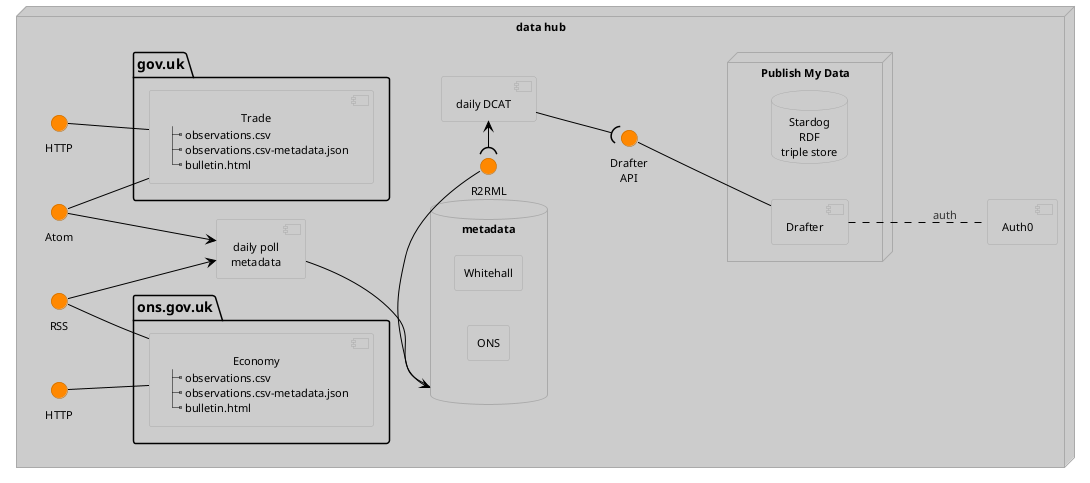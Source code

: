 @startuml
!theme reddress-lightorange

skinparam defaultTextAlignment center
skinparam noteTextAlignment left
left to right direction

node "data hub" as hub {
node "Publish My Data" {
  database "Stardog\nRDF\ntriple store"
  [Drafter]
}
() drafterAPI as "Drafter\nAPI"
drafterAPI -- Drafter

component dailyPoll as "daily poll\nmetadata"
database metadata {
  rectangle Whitehall
  rectangle ONS
}
dailyPoll --> metadata
metadata -() R2RML

[Drafter] .. [Auth0] :auth

  package gov.uk {
    component gov_uk_webserver [
      Trade
      |_ observations.csv
      |_ observations.csv-metadata.json
      |_ bulletin.html
    ]
  }

  () gov_uk_http as "HTTP"
  gov_uk_http -- gov_uk_webserver
  () gov_uk_atom as "Atom"
  gov_uk_atom -- gov_uk_webserver

  package ons.gov.uk {
    component ons_webserver [
      Economy
      |_ observations.csv
      |_ observations.csv-metadata.json
      |_ bulletin.html
    ]
  }

  () ons_http as "HTTP"
  ons_http -- ons_webserver
  () ons_rss as "RSS"
  ons_rss -- ons_webserver

  ons_rss --> dailyPoll
  gov_uk_atom --> dailyPoll

  component dailyDCAT as "daily DCAT"
  R2RML )-> dailyDCAT
  dailyDCAT --( drafterAPI
@enduml